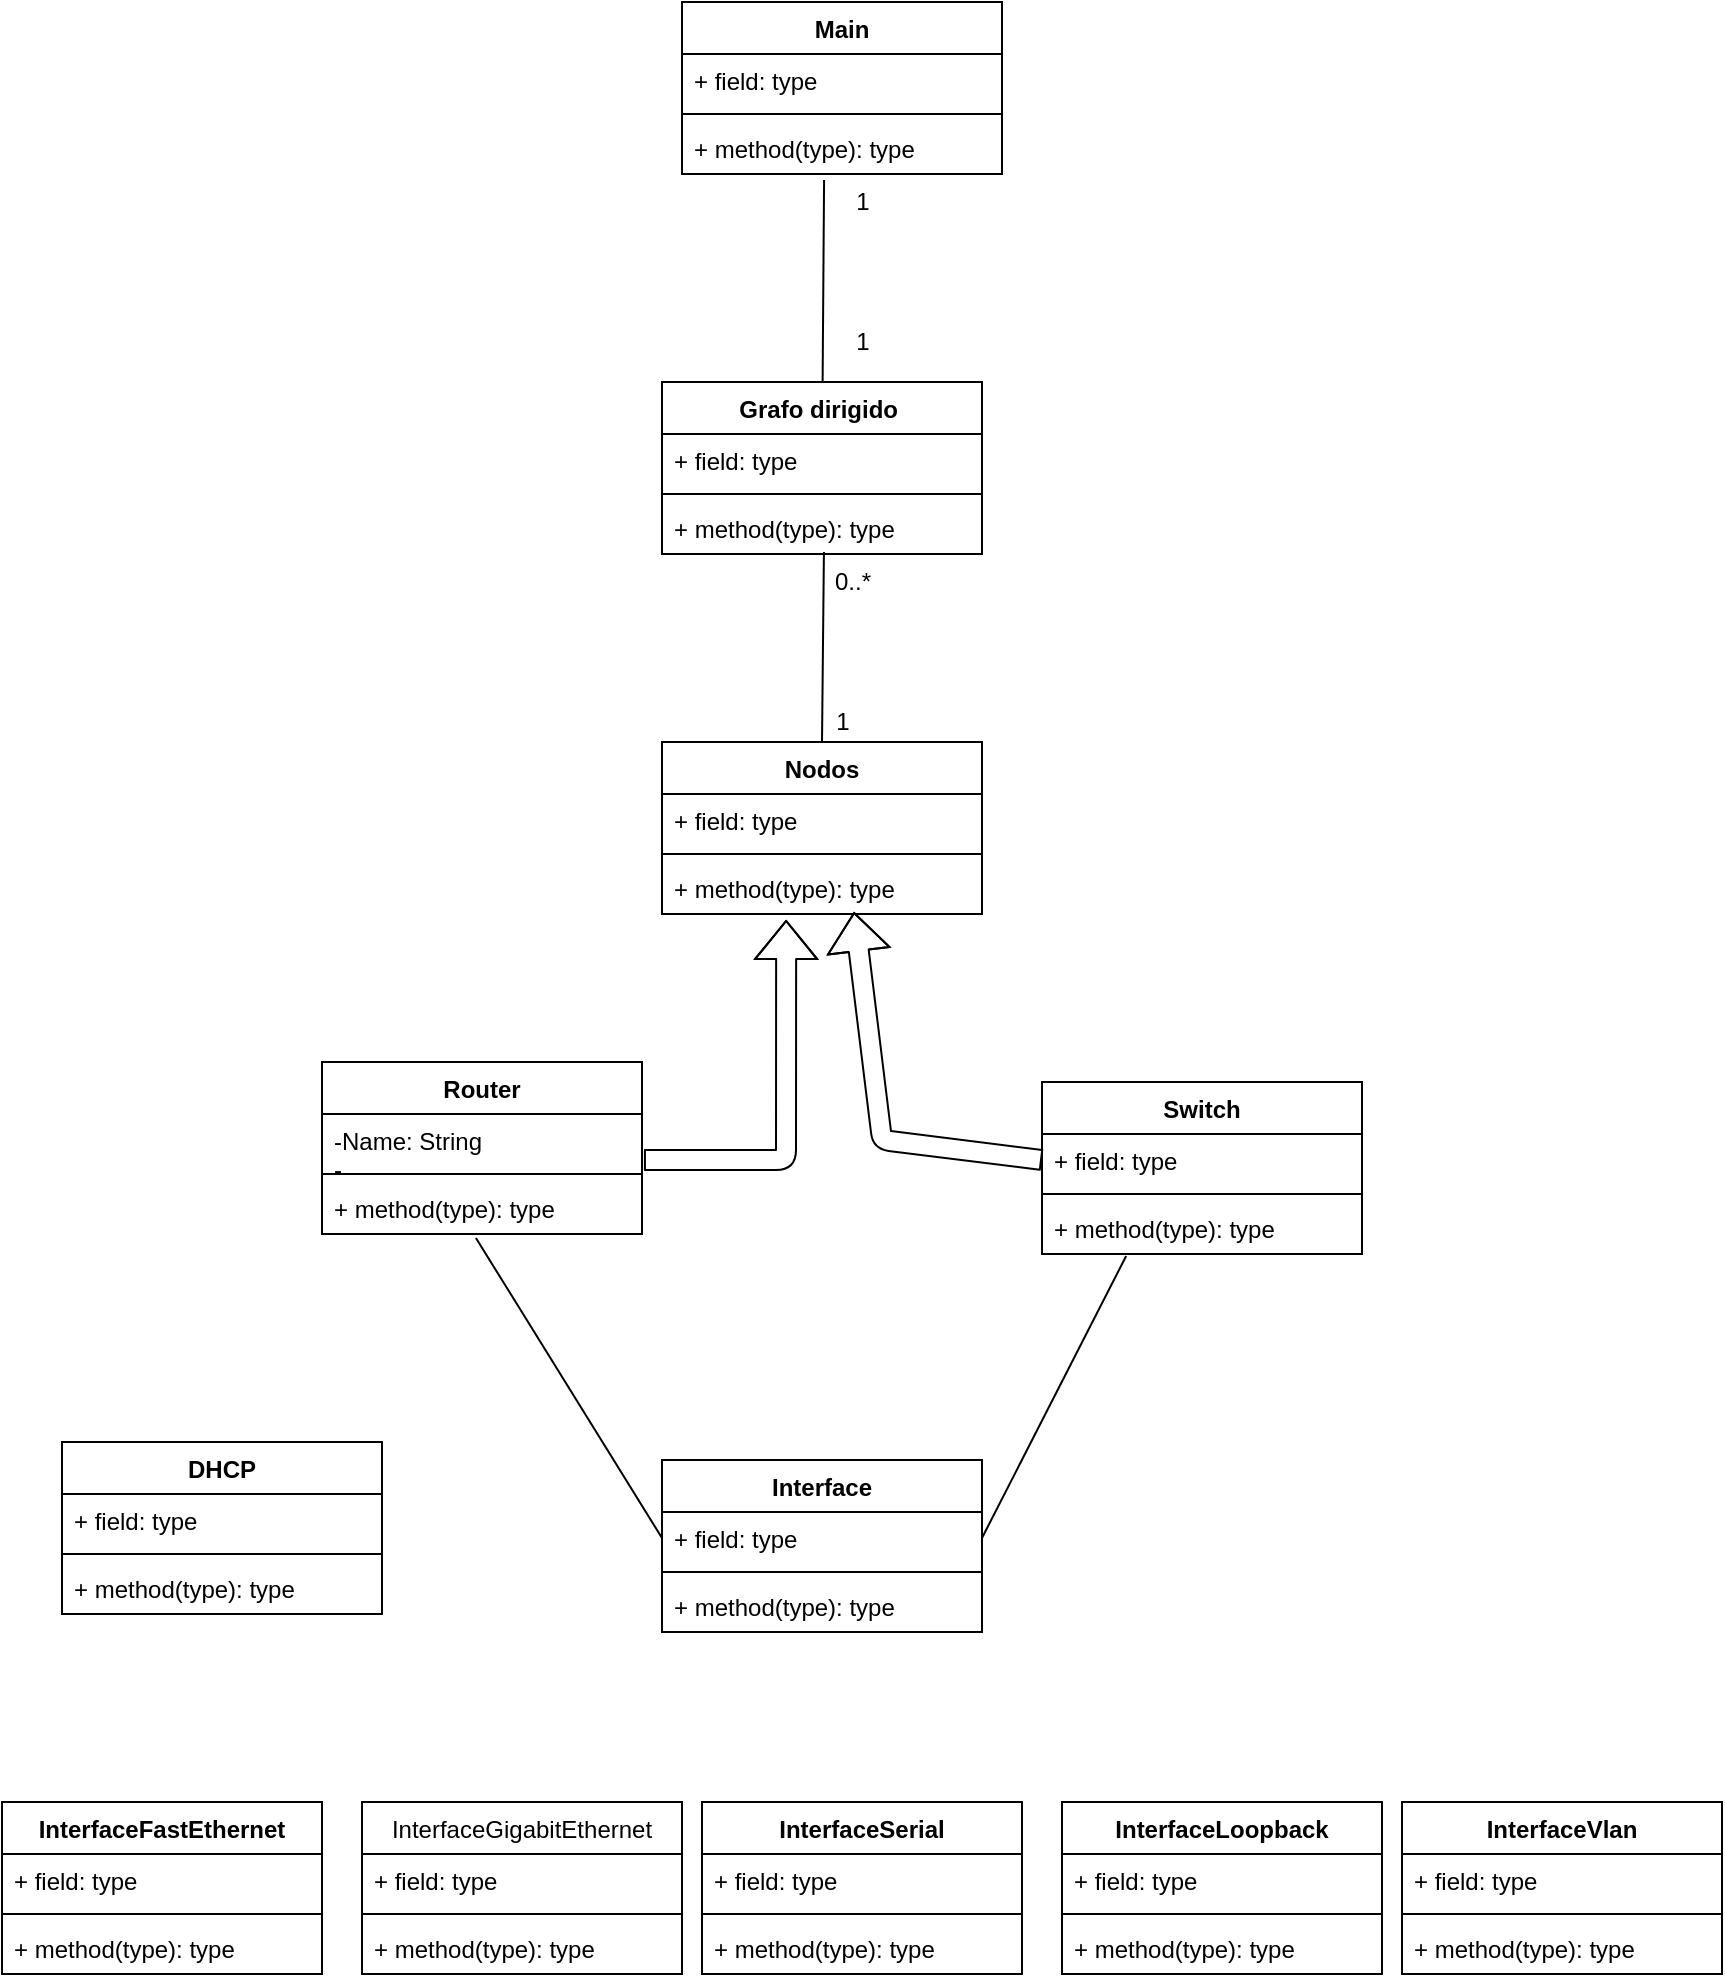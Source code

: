 <mxfile version="14.1.8" type="github">
  <diagram id="GsGyPR6zSnA-RCP7gIzI" name="Page-1">
    <mxGraphModel dx="782" dy="1947" grid="1" gridSize="10" guides="1" tooltips="1" connect="1" arrows="1" fold="1" page="1" pageScale="1" pageWidth="827" pageHeight="1169" math="0" shadow="0">
      <root>
        <mxCell id="0" />
        <mxCell id="1" parent="0" />
        <mxCell id="OgLDL-HFQYXXJZv9D3f9-15" value="Router" style="swimlane;fontStyle=1;align=center;verticalAlign=top;childLayout=stackLayout;horizontal=1;startSize=26;horizontalStack=0;resizeParent=1;resizeParentMax=0;resizeLast=0;collapsible=1;marginBottom=0;" parent="1" vertex="1">
          <mxGeometry x="180" y="300" width="160" height="86" as="geometry" />
        </mxCell>
        <mxCell id="OgLDL-HFQYXXJZv9D3f9-16" value="-Name: String&#xa;-" style="text;strokeColor=none;fillColor=none;align=left;verticalAlign=top;spacingLeft=4;spacingRight=4;overflow=hidden;rotatable=0;points=[[0,0.5],[1,0.5]];portConstraint=eastwest;" parent="OgLDL-HFQYXXJZv9D3f9-15" vertex="1">
          <mxGeometry y="26" width="160" height="26" as="geometry" />
        </mxCell>
        <mxCell id="OgLDL-HFQYXXJZv9D3f9-17" value="" style="line;strokeWidth=1;fillColor=none;align=left;verticalAlign=middle;spacingTop=-1;spacingLeft=3;spacingRight=3;rotatable=0;labelPosition=right;points=[];portConstraint=eastwest;" parent="OgLDL-HFQYXXJZv9D3f9-15" vertex="1">
          <mxGeometry y="52" width="160" height="8" as="geometry" />
        </mxCell>
        <mxCell id="OgLDL-HFQYXXJZv9D3f9-18" value="+ method(type): type" style="text;strokeColor=none;fillColor=none;align=left;verticalAlign=top;spacingLeft=4;spacingRight=4;overflow=hidden;rotatable=0;points=[[0,0.5],[1,0.5]];portConstraint=eastwest;" parent="OgLDL-HFQYXXJZv9D3f9-15" vertex="1">
          <mxGeometry y="60" width="160" height="26" as="geometry" />
        </mxCell>
        <mxCell id="OgLDL-HFQYXXJZv9D3f9-19" value="Switch" style="swimlane;fontStyle=1;align=center;verticalAlign=top;childLayout=stackLayout;horizontal=1;startSize=26;horizontalStack=0;resizeParent=1;resizeParentMax=0;resizeLast=0;collapsible=1;marginBottom=0;" parent="1" vertex="1">
          <mxGeometry x="540" y="310" width="160" height="86" as="geometry" />
        </mxCell>
        <mxCell id="OgLDL-HFQYXXJZv9D3f9-20" value="+ field: type" style="text;strokeColor=none;fillColor=none;align=left;verticalAlign=top;spacingLeft=4;spacingRight=4;overflow=hidden;rotatable=0;points=[[0,0.5],[1,0.5]];portConstraint=eastwest;" parent="OgLDL-HFQYXXJZv9D3f9-19" vertex="1">
          <mxGeometry y="26" width="160" height="26" as="geometry" />
        </mxCell>
        <mxCell id="OgLDL-HFQYXXJZv9D3f9-21" value="" style="line;strokeWidth=1;fillColor=none;align=left;verticalAlign=middle;spacingTop=-1;spacingLeft=3;spacingRight=3;rotatable=0;labelPosition=right;points=[];portConstraint=eastwest;" parent="OgLDL-HFQYXXJZv9D3f9-19" vertex="1">
          <mxGeometry y="52" width="160" height="8" as="geometry" />
        </mxCell>
        <mxCell id="OgLDL-HFQYXXJZv9D3f9-22" value="+ method(type): type" style="text;strokeColor=none;fillColor=none;align=left;verticalAlign=top;spacingLeft=4;spacingRight=4;overflow=hidden;rotatable=0;points=[[0,0.5],[1,0.5]];portConstraint=eastwest;" parent="OgLDL-HFQYXXJZv9D3f9-19" vertex="1">
          <mxGeometry y="60" width="160" height="26" as="geometry" />
        </mxCell>
        <mxCell id="OgLDL-HFQYXXJZv9D3f9-24" value="Interface" style="swimlane;fontStyle=1;align=center;verticalAlign=top;childLayout=stackLayout;horizontal=1;startSize=26;horizontalStack=0;resizeParent=1;resizeParentMax=0;resizeLast=0;collapsible=1;marginBottom=0;" parent="1" vertex="1">
          <mxGeometry x="350" y="499" width="160" height="86" as="geometry" />
        </mxCell>
        <mxCell id="OgLDL-HFQYXXJZv9D3f9-25" value="+ field: type" style="text;strokeColor=none;fillColor=none;align=left;verticalAlign=top;spacingLeft=4;spacingRight=4;overflow=hidden;rotatable=0;points=[[0,0.5],[1,0.5]];portConstraint=eastwest;" parent="OgLDL-HFQYXXJZv9D3f9-24" vertex="1">
          <mxGeometry y="26" width="160" height="26" as="geometry" />
        </mxCell>
        <mxCell id="OgLDL-HFQYXXJZv9D3f9-26" value="" style="line;strokeWidth=1;fillColor=none;align=left;verticalAlign=middle;spacingTop=-1;spacingLeft=3;spacingRight=3;rotatable=0;labelPosition=right;points=[];portConstraint=eastwest;" parent="OgLDL-HFQYXXJZv9D3f9-24" vertex="1">
          <mxGeometry y="52" width="160" height="8" as="geometry" />
        </mxCell>
        <mxCell id="OgLDL-HFQYXXJZv9D3f9-27" value="+ method(type): type" style="text;strokeColor=none;fillColor=none;align=left;verticalAlign=top;spacingLeft=4;spacingRight=4;overflow=hidden;rotatable=0;points=[[0,0.5],[1,0.5]];portConstraint=eastwest;" parent="OgLDL-HFQYXXJZv9D3f9-24" vertex="1">
          <mxGeometry y="60" width="160" height="26" as="geometry" />
        </mxCell>
        <mxCell id="OgLDL-HFQYXXJZv9D3f9-28" value="InterfaceFastEthernet" style="swimlane;fontStyle=1;align=center;verticalAlign=top;childLayout=stackLayout;horizontal=1;startSize=26;horizontalStack=0;resizeParent=1;resizeParentMax=0;resizeLast=0;collapsible=1;marginBottom=0;" parent="1" vertex="1">
          <mxGeometry x="20" y="670" width="160" height="86" as="geometry" />
        </mxCell>
        <mxCell id="OgLDL-HFQYXXJZv9D3f9-29" value="+ field: type" style="text;strokeColor=none;fillColor=none;align=left;verticalAlign=top;spacingLeft=4;spacingRight=4;overflow=hidden;rotatable=0;points=[[0,0.5],[1,0.5]];portConstraint=eastwest;" parent="OgLDL-HFQYXXJZv9D3f9-28" vertex="1">
          <mxGeometry y="26" width="160" height="26" as="geometry" />
        </mxCell>
        <mxCell id="OgLDL-HFQYXXJZv9D3f9-30" value="" style="line;strokeWidth=1;fillColor=none;align=left;verticalAlign=middle;spacingTop=-1;spacingLeft=3;spacingRight=3;rotatable=0;labelPosition=right;points=[];portConstraint=eastwest;" parent="OgLDL-HFQYXXJZv9D3f9-28" vertex="1">
          <mxGeometry y="52" width="160" height="8" as="geometry" />
        </mxCell>
        <mxCell id="OgLDL-HFQYXXJZv9D3f9-31" value="+ method(type): type" style="text;strokeColor=none;fillColor=none;align=left;verticalAlign=top;spacingLeft=4;spacingRight=4;overflow=hidden;rotatable=0;points=[[0,0.5],[1,0.5]];portConstraint=eastwest;" parent="OgLDL-HFQYXXJZv9D3f9-28" vertex="1">
          <mxGeometry y="60" width="160" height="26" as="geometry" />
        </mxCell>
        <mxCell id="OgLDL-HFQYXXJZv9D3f9-32" value="InterfaceGigabitEthernet" style="swimlane;fontStyle=0;align=center;verticalAlign=top;childLayout=stackLayout;horizontal=1;startSize=26;horizontalStack=0;resizeParent=1;resizeParentMax=0;resizeLast=0;collapsible=1;marginBottom=0;" parent="1" vertex="1">
          <mxGeometry x="200" y="670" width="160" height="86" as="geometry" />
        </mxCell>
        <mxCell id="OgLDL-HFQYXXJZv9D3f9-33" value="+ field: type" style="text;strokeColor=none;fillColor=none;align=left;verticalAlign=top;spacingLeft=4;spacingRight=4;overflow=hidden;rotatable=0;points=[[0,0.5],[1,0.5]];portConstraint=eastwest;" parent="OgLDL-HFQYXXJZv9D3f9-32" vertex="1">
          <mxGeometry y="26" width="160" height="26" as="geometry" />
        </mxCell>
        <mxCell id="OgLDL-HFQYXXJZv9D3f9-34" value="" style="line;strokeWidth=1;fillColor=none;align=left;verticalAlign=middle;spacingTop=-1;spacingLeft=3;spacingRight=3;rotatable=0;labelPosition=right;points=[];portConstraint=eastwest;" parent="OgLDL-HFQYXXJZv9D3f9-32" vertex="1">
          <mxGeometry y="52" width="160" height="8" as="geometry" />
        </mxCell>
        <mxCell id="OgLDL-HFQYXXJZv9D3f9-35" value="+ method(type): type" style="text;strokeColor=none;fillColor=none;align=left;verticalAlign=top;spacingLeft=4;spacingRight=4;overflow=hidden;rotatable=0;points=[[0,0.5],[1,0.5]];portConstraint=eastwest;" parent="OgLDL-HFQYXXJZv9D3f9-32" vertex="1">
          <mxGeometry y="60" width="160" height="26" as="geometry" />
        </mxCell>
        <mxCell id="OgLDL-HFQYXXJZv9D3f9-36" value="InterfaceSerial" style="swimlane;fontStyle=1;align=center;verticalAlign=top;childLayout=stackLayout;horizontal=1;startSize=26;horizontalStack=0;resizeParent=1;resizeParentMax=0;resizeLast=0;collapsible=1;marginBottom=0;" parent="1" vertex="1">
          <mxGeometry x="370" y="670" width="160" height="86" as="geometry" />
        </mxCell>
        <mxCell id="OgLDL-HFQYXXJZv9D3f9-37" value="+ field: type" style="text;strokeColor=none;fillColor=none;align=left;verticalAlign=top;spacingLeft=4;spacingRight=4;overflow=hidden;rotatable=0;points=[[0,0.5],[1,0.5]];portConstraint=eastwest;" parent="OgLDL-HFQYXXJZv9D3f9-36" vertex="1">
          <mxGeometry y="26" width="160" height="26" as="geometry" />
        </mxCell>
        <mxCell id="OgLDL-HFQYXXJZv9D3f9-38" value="" style="line;strokeWidth=1;fillColor=none;align=left;verticalAlign=middle;spacingTop=-1;spacingLeft=3;spacingRight=3;rotatable=0;labelPosition=right;points=[];portConstraint=eastwest;" parent="OgLDL-HFQYXXJZv9D3f9-36" vertex="1">
          <mxGeometry y="52" width="160" height="8" as="geometry" />
        </mxCell>
        <mxCell id="OgLDL-HFQYXXJZv9D3f9-39" value="+ method(type): type" style="text;strokeColor=none;fillColor=none;align=left;verticalAlign=top;spacingLeft=4;spacingRight=4;overflow=hidden;rotatable=0;points=[[0,0.5],[1,0.5]];portConstraint=eastwest;" parent="OgLDL-HFQYXXJZv9D3f9-36" vertex="1">
          <mxGeometry y="60" width="160" height="26" as="geometry" />
        </mxCell>
        <mxCell id="OgLDL-HFQYXXJZv9D3f9-40" value="InterfaceLoopback" style="swimlane;fontStyle=1;align=center;verticalAlign=top;childLayout=stackLayout;horizontal=1;startSize=26;horizontalStack=0;resizeParent=1;resizeParentMax=0;resizeLast=0;collapsible=1;marginBottom=0;" parent="1" vertex="1">
          <mxGeometry x="550" y="670" width="160" height="86" as="geometry" />
        </mxCell>
        <mxCell id="OgLDL-HFQYXXJZv9D3f9-41" value="+ field: type" style="text;strokeColor=none;fillColor=none;align=left;verticalAlign=top;spacingLeft=4;spacingRight=4;overflow=hidden;rotatable=0;points=[[0,0.5],[1,0.5]];portConstraint=eastwest;" parent="OgLDL-HFQYXXJZv9D3f9-40" vertex="1">
          <mxGeometry y="26" width="160" height="26" as="geometry" />
        </mxCell>
        <mxCell id="OgLDL-HFQYXXJZv9D3f9-42" value="" style="line;strokeWidth=1;fillColor=none;align=left;verticalAlign=middle;spacingTop=-1;spacingLeft=3;spacingRight=3;rotatable=0;labelPosition=right;points=[];portConstraint=eastwest;" parent="OgLDL-HFQYXXJZv9D3f9-40" vertex="1">
          <mxGeometry y="52" width="160" height="8" as="geometry" />
        </mxCell>
        <mxCell id="OgLDL-HFQYXXJZv9D3f9-43" value="+ method(type): type" style="text;strokeColor=none;fillColor=none;align=left;verticalAlign=top;spacingLeft=4;spacingRight=4;overflow=hidden;rotatable=0;points=[[0,0.5],[1,0.5]];portConstraint=eastwest;" parent="OgLDL-HFQYXXJZv9D3f9-40" vertex="1">
          <mxGeometry y="60" width="160" height="26" as="geometry" />
        </mxCell>
        <mxCell id="OgLDL-HFQYXXJZv9D3f9-44" value="InterfaceVlan" style="swimlane;fontStyle=1;align=center;verticalAlign=top;childLayout=stackLayout;horizontal=1;startSize=26;horizontalStack=0;resizeParent=1;resizeParentMax=0;resizeLast=0;collapsible=1;marginBottom=0;" parent="1" vertex="1">
          <mxGeometry x="720" y="670" width="160" height="86" as="geometry" />
        </mxCell>
        <mxCell id="OgLDL-HFQYXXJZv9D3f9-45" value="+ field: type" style="text;strokeColor=none;fillColor=none;align=left;verticalAlign=top;spacingLeft=4;spacingRight=4;overflow=hidden;rotatable=0;points=[[0,0.5],[1,0.5]];portConstraint=eastwest;" parent="OgLDL-HFQYXXJZv9D3f9-44" vertex="1">
          <mxGeometry y="26" width="160" height="26" as="geometry" />
        </mxCell>
        <mxCell id="OgLDL-HFQYXXJZv9D3f9-46" value="" style="line;strokeWidth=1;fillColor=none;align=left;verticalAlign=middle;spacingTop=-1;spacingLeft=3;spacingRight=3;rotatable=0;labelPosition=right;points=[];portConstraint=eastwest;" parent="OgLDL-HFQYXXJZv9D3f9-44" vertex="1">
          <mxGeometry y="52" width="160" height="8" as="geometry" />
        </mxCell>
        <mxCell id="OgLDL-HFQYXXJZv9D3f9-47" value="+ method(type): type" style="text;strokeColor=none;fillColor=none;align=left;verticalAlign=top;spacingLeft=4;spacingRight=4;overflow=hidden;rotatable=0;points=[[0,0.5],[1,0.5]];portConstraint=eastwest;" parent="OgLDL-HFQYXXJZv9D3f9-44" vertex="1">
          <mxGeometry y="60" width="160" height="26" as="geometry" />
        </mxCell>
        <mxCell id="OgLDL-HFQYXXJZv9D3f9-48" value="Main" style="swimlane;fontStyle=1;align=center;verticalAlign=top;childLayout=stackLayout;horizontal=1;startSize=26;horizontalStack=0;resizeParent=1;resizeParentMax=0;resizeLast=0;collapsible=1;marginBottom=0;" parent="1" vertex="1">
          <mxGeometry x="360" y="-230" width="160" height="86" as="geometry" />
        </mxCell>
        <mxCell id="OgLDL-HFQYXXJZv9D3f9-49" value="+ field: type" style="text;strokeColor=none;fillColor=none;align=left;verticalAlign=top;spacingLeft=4;spacingRight=4;overflow=hidden;rotatable=0;points=[[0,0.5],[1,0.5]];portConstraint=eastwest;" parent="OgLDL-HFQYXXJZv9D3f9-48" vertex="1">
          <mxGeometry y="26" width="160" height="26" as="geometry" />
        </mxCell>
        <mxCell id="OgLDL-HFQYXXJZv9D3f9-50" value="" style="line;strokeWidth=1;fillColor=none;align=left;verticalAlign=middle;spacingTop=-1;spacingLeft=3;spacingRight=3;rotatable=0;labelPosition=right;points=[];portConstraint=eastwest;" parent="OgLDL-HFQYXXJZv9D3f9-48" vertex="1">
          <mxGeometry y="52" width="160" height="8" as="geometry" />
        </mxCell>
        <mxCell id="OgLDL-HFQYXXJZv9D3f9-51" value="+ method(type): type" style="text;strokeColor=none;fillColor=none;align=left;verticalAlign=top;spacingLeft=4;spacingRight=4;overflow=hidden;rotatable=0;points=[[0,0.5],[1,0.5]];portConstraint=eastwest;" parent="OgLDL-HFQYXXJZv9D3f9-48" vertex="1">
          <mxGeometry y="60" width="160" height="26" as="geometry" />
        </mxCell>
        <mxCell id="FG1cb2C5kEXr5iG9QEOD-1" value="DHCP" style="swimlane;fontStyle=1;align=center;verticalAlign=top;childLayout=stackLayout;horizontal=1;startSize=26;horizontalStack=0;resizeParent=1;resizeParentMax=0;resizeLast=0;collapsible=1;marginBottom=0;" parent="1" vertex="1">
          <mxGeometry x="50" y="490" width="160" height="86" as="geometry" />
        </mxCell>
        <mxCell id="FG1cb2C5kEXr5iG9QEOD-2" value="+ field: type" style="text;strokeColor=none;fillColor=none;align=left;verticalAlign=top;spacingLeft=4;spacingRight=4;overflow=hidden;rotatable=0;points=[[0,0.5],[1,0.5]];portConstraint=eastwest;" parent="FG1cb2C5kEXr5iG9QEOD-1" vertex="1">
          <mxGeometry y="26" width="160" height="26" as="geometry" />
        </mxCell>
        <mxCell id="FG1cb2C5kEXr5iG9QEOD-3" value="" style="line;strokeWidth=1;fillColor=none;align=left;verticalAlign=middle;spacingTop=-1;spacingLeft=3;spacingRight=3;rotatable=0;labelPosition=right;points=[];portConstraint=eastwest;" parent="FG1cb2C5kEXr5iG9QEOD-1" vertex="1">
          <mxGeometry y="52" width="160" height="8" as="geometry" />
        </mxCell>
        <mxCell id="FG1cb2C5kEXr5iG9QEOD-4" value="+ method(type): type" style="text;strokeColor=none;fillColor=none;align=left;verticalAlign=top;spacingLeft=4;spacingRight=4;overflow=hidden;rotatable=0;points=[[0,0.5],[1,0.5]];portConstraint=eastwest;" parent="FG1cb2C5kEXr5iG9QEOD-1" vertex="1">
          <mxGeometry y="60" width="160" height="26" as="geometry" />
        </mxCell>
        <mxCell id="FG1cb2C5kEXr5iG9QEOD-5" value="Grafo dirigido " style="swimlane;fontStyle=1;align=center;verticalAlign=top;childLayout=stackLayout;horizontal=1;startSize=26;horizontalStack=0;resizeParent=1;resizeParentMax=0;resizeLast=0;collapsible=1;marginBottom=0;" parent="1" vertex="1">
          <mxGeometry x="350" y="-40" width="160" height="86" as="geometry" />
        </mxCell>
        <mxCell id="FG1cb2C5kEXr5iG9QEOD-6" value="+ field: type" style="text;strokeColor=none;fillColor=none;align=left;verticalAlign=top;spacingLeft=4;spacingRight=4;overflow=hidden;rotatable=0;points=[[0,0.5],[1,0.5]];portConstraint=eastwest;" parent="FG1cb2C5kEXr5iG9QEOD-5" vertex="1">
          <mxGeometry y="26" width="160" height="26" as="geometry" />
        </mxCell>
        <mxCell id="FG1cb2C5kEXr5iG9QEOD-7" value="" style="line;strokeWidth=1;fillColor=none;align=left;verticalAlign=middle;spacingTop=-1;spacingLeft=3;spacingRight=3;rotatable=0;labelPosition=right;points=[];portConstraint=eastwest;" parent="FG1cb2C5kEXr5iG9QEOD-5" vertex="1">
          <mxGeometry y="52" width="160" height="8" as="geometry" />
        </mxCell>
        <mxCell id="FG1cb2C5kEXr5iG9QEOD-8" value="+ method(type): type" style="text;strokeColor=none;fillColor=none;align=left;verticalAlign=top;spacingLeft=4;spacingRight=4;overflow=hidden;rotatable=0;points=[[0,0.5],[1,0.5]];portConstraint=eastwest;" parent="FG1cb2C5kEXr5iG9QEOD-5" vertex="1">
          <mxGeometry y="60" width="160" height="26" as="geometry" />
        </mxCell>
        <mxCell id="FG1cb2C5kEXr5iG9QEOD-9" value="Nodos" style="swimlane;fontStyle=1;align=center;verticalAlign=top;childLayout=stackLayout;horizontal=1;startSize=26;horizontalStack=0;resizeParent=1;resizeParentMax=0;resizeLast=0;collapsible=1;marginBottom=0;" parent="1" vertex="1">
          <mxGeometry x="350" y="140" width="160" height="86" as="geometry" />
        </mxCell>
        <mxCell id="FG1cb2C5kEXr5iG9QEOD-10" value="+ field: type" style="text;strokeColor=none;fillColor=none;align=left;verticalAlign=top;spacingLeft=4;spacingRight=4;overflow=hidden;rotatable=0;points=[[0,0.5],[1,0.5]];portConstraint=eastwest;" parent="FG1cb2C5kEXr5iG9QEOD-9" vertex="1">
          <mxGeometry y="26" width="160" height="26" as="geometry" />
        </mxCell>
        <mxCell id="FG1cb2C5kEXr5iG9QEOD-11" value="" style="line;strokeWidth=1;fillColor=none;align=left;verticalAlign=middle;spacingTop=-1;spacingLeft=3;spacingRight=3;rotatable=0;labelPosition=right;points=[];portConstraint=eastwest;" parent="FG1cb2C5kEXr5iG9QEOD-9" vertex="1">
          <mxGeometry y="52" width="160" height="8" as="geometry" />
        </mxCell>
        <mxCell id="FG1cb2C5kEXr5iG9QEOD-12" value="+ method(type): type" style="text;strokeColor=none;fillColor=none;align=left;verticalAlign=top;spacingLeft=4;spacingRight=4;overflow=hidden;rotatable=0;points=[[0,0.5],[1,0.5]];portConstraint=eastwest;" parent="FG1cb2C5kEXr5iG9QEOD-9" vertex="1">
          <mxGeometry y="60" width="160" height="26" as="geometry" />
        </mxCell>
        <mxCell id="7RcvT80rpACRt0lWVZe3-1" value="" style="endArrow=none;html=1;entryX=0.444;entryY=1.115;entryDx=0;entryDy=0;entryPerimeter=0;" edge="1" parent="1" source="FG1cb2C5kEXr5iG9QEOD-5" target="OgLDL-HFQYXXJZv9D3f9-51">
          <mxGeometry width="50" height="50" relative="1" as="geometry">
            <mxPoint x="550" y="120" as="sourcePoint" />
            <mxPoint x="600" y="70" as="targetPoint" />
          </mxGeometry>
        </mxCell>
        <mxCell id="7RcvT80rpACRt0lWVZe3-2" value="1" style="text;html=1;align=center;verticalAlign=middle;resizable=0;points=[];autosize=1;" vertex="1" parent="1">
          <mxGeometry x="440" y="-140" width="20" height="20" as="geometry" />
        </mxCell>
        <mxCell id="7RcvT80rpACRt0lWVZe3-3" value="1" style="text;html=1;align=center;verticalAlign=middle;resizable=0;points=[];autosize=1;" vertex="1" parent="1">
          <mxGeometry x="440" y="-70" width="20" height="20" as="geometry" />
        </mxCell>
        <mxCell id="7RcvT80rpACRt0lWVZe3-4" value="" style="endArrow=none;html=1;entryX=0.506;entryY=0.962;entryDx=0;entryDy=0;entryPerimeter=0;exitX=0.5;exitY=0;exitDx=0;exitDy=0;" edge="1" parent="1" source="FG1cb2C5kEXr5iG9QEOD-9" target="FG1cb2C5kEXr5iG9QEOD-8">
          <mxGeometry width="50" height="50" relative="1" as="geometry">
            <mxPoint x="440.311" y="-30" as="sourcePoint" />
            <mxPoint x="441.04" y="-131.01" as="targetPoint" />
          </mxGeometry>
        </mxCell>
        <mxCell id="7RcvT80rpACRt0lWVZe3-5" value="1" style="text;html=1;align=center;verticalAlign=middle;resizable=0;points=[];autosize=1;" vertex="1" parent="1">
          <mxGeometry x="430" y="120" width="20" height="20" as="geometry" />
        </mxCell>
        <mxCell id="7RcvT80rpACRt0lWVZe3-6" value="0..*" style="text;html=1;align=center;verticalAlign=middle;resizable=0;points=[];autosize=1;" vertex="1" parent="1">
          <mxGeometry x="430" y="50" width="30" height="20" as="geometry" />
        </mxCell>
        <mxCell id="7RcvT80rpACRt0lWVZe3-8" value="" style="endArrow=classic;html=1;exitX=0;exitY=0.5;exitDx=0;exitDy=0;shape=flexArrow;entryX=0.6;entryY=0.962;entryDx=0;entryDy=0;entryPerimeter=0;" edge="1" parent="1" source="OgLDL-HFQYXXJZv9D3f9-20" target="FG1cb2C5kEXr5iG9QEOD-12">
          <mxGeometry width="50" height="50" relative="1" as="geometry">
            <mxPoint x="490" y="530" as="sourcePoint" />
            <mxPoint x="540" y="480" as="targetPoint" />
            <Array as="points">
              <mxPoint x="460" y="339" />
            </Array>
          </mxGeometry>
        </mxCell>
        <mxCell id="7RcvT80rpACRt0lWVZe3-10" value="" style="endArrow=classic;html=1;exitX=1.006;exitY=0.885;exitDx=0;exitDy=0;shape=flexArrow;entryX=0.388;entryY=1.115;entryDx=0;entryDy=0;entryPerimeter=0;exitPerimeter=0;" edge="1" parent="1" source="OgLDL-HFQYXXJZv9D3f9-16" target="FG1cb2C5kEXr5iG9QEOD-12">
          <mxGeometry width="50" height="50" relative="1" as="geometry">
            <mxPoint x="560" y="349" as="sourcePoint" />
            <mxPoint x="456" y="235.012" as="targetPoint" />
            <Array as="points">
              <mxPoint x="412" y="349" />
            </Array>
          </mxGeometry>
        </mxCell>
        <mxCell id="7RcvT80rpACRt0lWVZe3-11" value="" style="endArrow=none;html=1;entryX=0.481;entryY=1.077;entryDx=0;entryDy=0;entryPerimeter=0;exitX=0;exitY=0.5;exitDx=0;exitDy=0;" edge="1" parent="1" source="OgLDL-HFQYXXJZv9D3f9-25" target="OgLDL-HFQYXXJZv9D3f9-18">
          <mxGeometry width="50" height="50" relative="1" as="geometry">
            <mxPoint x="370" y="530" as="sourcePoint" />
            <mxPoint x="420" y="480" as="targetPoint" />
          </mxGeometry>
        </mxCell>
        <mxCell id="7RcvT80rpACRt0lWVZe3-12" value="" style="endArrow=none;html=1;entryX=1;entryY=0.5;entryDx=0;entryDy=0;exitX=0.263;exitY=1.038;exitDx=0;exitDy=0;exitPerimeter=0;" edge="1" parent="1" source="OgLDL-HFQYXXJZv9D3f9-22" target="OgLDL-HFQYXXJZv9D3f9-25">
          <mxGeometry width="50" height="50" relative="1" as="geometry">
            <mxPoint x="380" y="540" as="sourcePoint" />
            <mxPoint x="266.96" y="398.002" as="targetPoint" />
          </mxGeometry>
        </mxCell>
      </root>
    </mxGraphModel>
  </diagram>
</mxfile>
